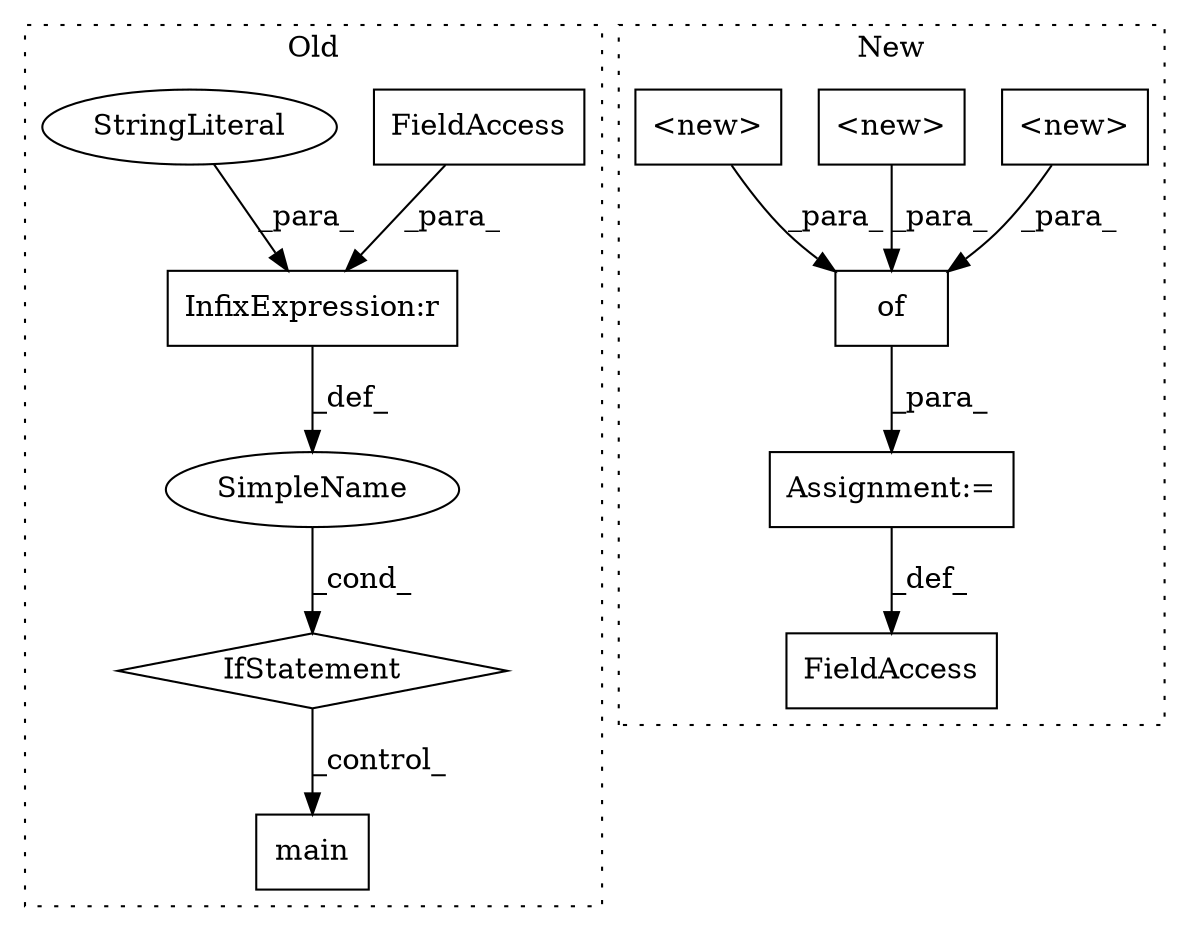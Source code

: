 digraph G {
subgraph cluster0 {
1 [label="main" a="32" s="27041,27073" l="5,1" shape="box"];
3 [label="InfixExpression:r" a="27" s="27017" l="4" shape="box"];
4 [label="FieldAccess" a="22" s="27009" l="8" shape="box"];
5 [label="SimpleName" a="42" s="" l="" shape="ellipse"];
6 [label="IfStatement" a="25" s="27005,27031" l="4,2" shape="diamond"];
9 [label="StringLiteral" a="45" s="27021" l="10" shape="ellipse"];
label = "Old";
style="dotted";
}
subgraph cluster1 {
2 [label="<new>" a="14" s="12869" l="35" shape="box"];
7 [label="of" a="32" s="12840,13226" l="3,1" shape="box"];
8 [label="<new>" a="14" s="13093" l="19" shape="box"];
10 [label="Assignment:=" a="7" s="12835" l="1" shape="box"];
11 [label="FieldAccess" a="22" s="12825" l="10" shape="box"];
12 [label="<new>" a="14" s="13167" l="15" shape="box"];
label = "New";
style="dotted";
}
2 -> 7 [label="_para_"];
3 -> 5 [label="_def_"];
4 -> 3 [label="_para_"];
5 -> 6 [label="_cond_"];
6 -> 1 [label="_control_"];
7 -> 10 [label="_para_"];
8 -> 7 [label="_para_"];
9 -> 3 [label="_para_"];
10 -> 11 [label="_def_"];
12 -> 7 [label="_para_"];
}